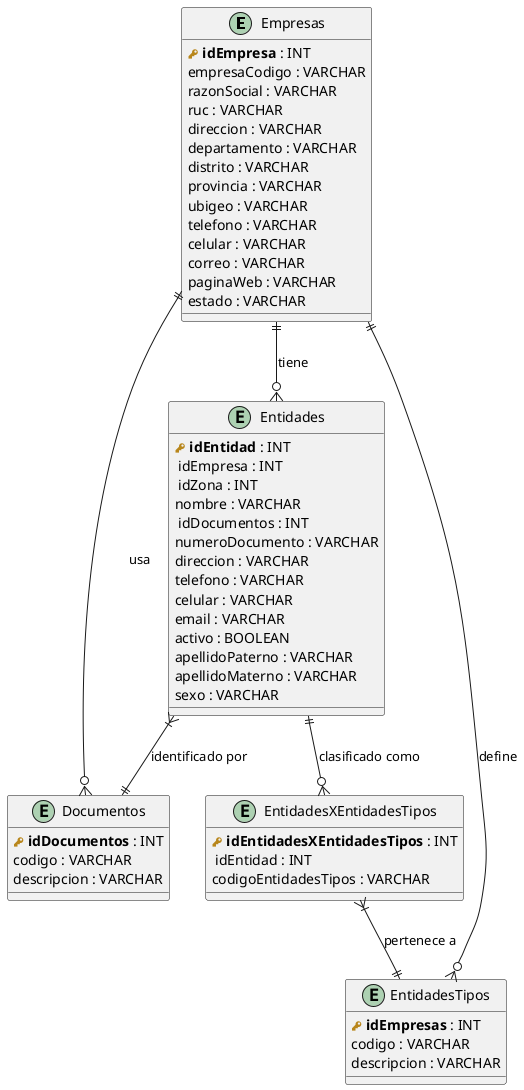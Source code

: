 @startuml
!define primary_key(x) <b><color:#b8861b><&key></color> x</b>
!define foreign_key(x) <color:#aaaaaa><&foreign></color> x

entity "Empresas" {
    primary_key(idEmpresa) : INT
    empresaCodigo : VARCHAR
    razonSocial : VARCHAR
    ruc : VARCHAR
    direccion : VARCHAR
    departamento : VARCHAR
    distrito : VARCHAR
    provincia : VARCHAR
    ubigeo : VARCHAR
    telefono : VARCHAR
    celular : VARCHAR
    correo : VARCHAR
    paginaWeb : VARCHAR
    estado : VARCHAR
}

entity "Documentos" {
    primary_key(idDocumentos) : INT
    codigo : VARCHAR
    descripcion : VARCHAR
}

entity "Entidades" {
    primary_key(idEntidad) : INT
    foreign_key(idEmpresa) : INT
    foreign_key(idZona) : INT
    nombre : VARCHAR
    foreign_key(idDocumentos) : INT
    numeroDocumento : VARCHAR
    direccion : VARCHAR
    telefono : VARCHAR
    celular : VARCHAR
    email : VARCHAR
    activo : BOOLEAN
    apellidoPaterno : VARCHAR
    apellidoMaterno : VARCHAR
    sexo : VARCHAR
}

entity "EntidadesTipos" {
    primary_key(idEmpresas) : INT
    codigo : VARCHAR
    descripcion : VARCHAR
}

entity "EntidadesXEntidadesTipos" {
    primary_key(idEntidadesXEntidadesTipos) : INT
    foreign_key(idEntidad) : INT
    codigoEntidadesTipos : VARCHAR
}

Empresas ||--o{ Entidades : "tiene"
Empresas ||--o{ EntidadesTipos : "define"
Empresas ||--o{ Documentos : "usa"

Entidades }|--|| Documentos : "identificado por"
Entidades ||--o{ EntidadesXEntidadesTipos : "clasificado como"

EntidadesXEntidadesTipos }|--|| EntidadesTipos : "pertenece a"

@enduml